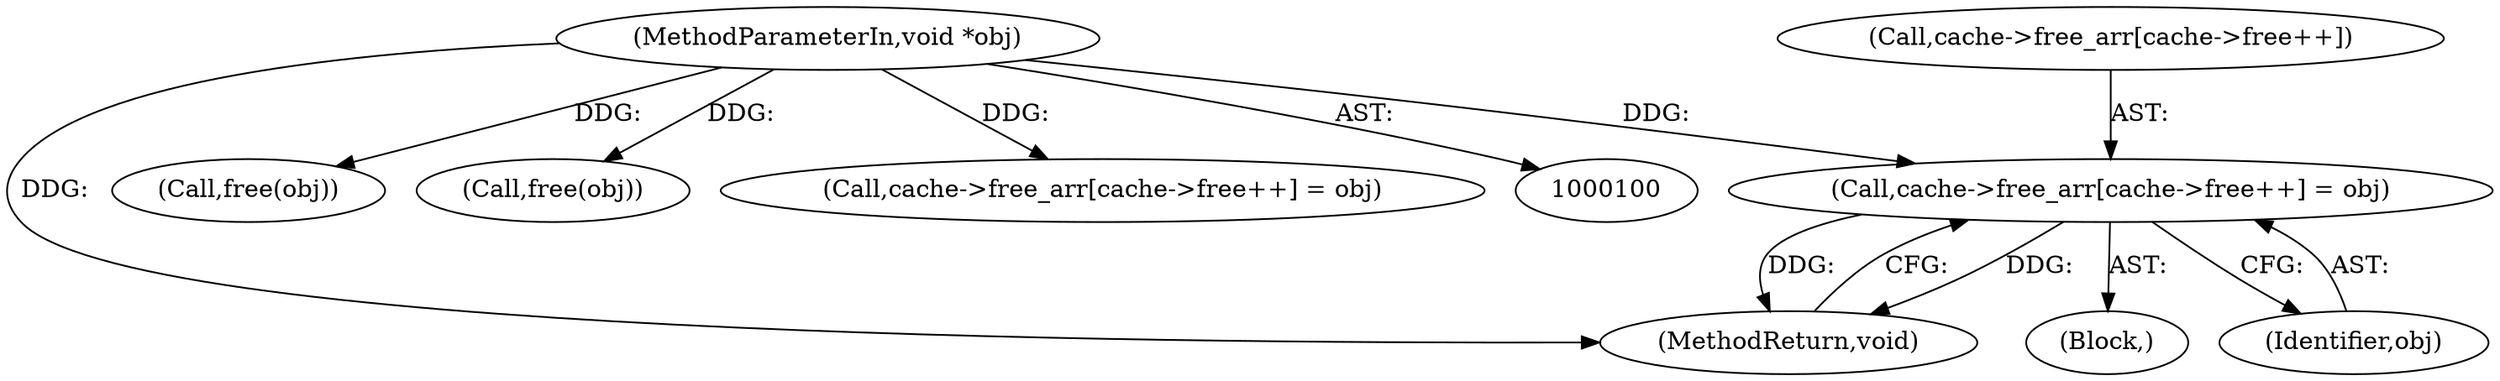digraph "0_viabtc_exchange_server_4a7c27bfe98f409623d4d857894d017ff0672cc9#diff-515c81af848352583bff286d6224875f_0@API" {
"1000113" [label="(Call,cache->free_arr[cache->free++] = obj)"];
"1000102" [label="(MethodParameterIn,void *obj)"];
"1000181" [label="(MethodReturn,void)"];
"1000112" [label="(Block,)"];
"1000122" [label="(Identifier,obj)"];
"1000102" [label="(MethodParameterIn,void *obj)"];
"1000113" [label="(Call,cache->free_arr[cache->free++] = obj)"];
"1000175" [label="(Call,free(obj))"];
"1000179" [label="(Call,free(obj))"];
"1000163" [label="(Call,cache->free_arr[cache->free++] = obj)"];
"1000114" [label="(Call,cache->free_arr[cache->free++])"];
"1000113" -> "1000112"  [label="AST: "];
"1000113" -> "1000122"  [label="CFG: "];
"1000114" -> "1000113"  [label="AST: "];
"1000122" -> "1000113"  [label="AST: "];
"1000181" -> "1000113"  [label="CFG: "];
"1000113" -> "1000181"  [label="DDG: "];
"1000113" -> "1000181"  [label="DDG: "];
"1000102" -> "1000113"  [label="DDG: "];
"1000102" -> "1000100"  [label="AST: "];
"1000102" -> "1000181"  [label="DDG: "];
"1000102" -> "1000163"  [label="DDG: "];
"1000102" -> "1000175"  [label="DDG: "];
"1000102" -> "1000179"  [label="DDG: "];
}
